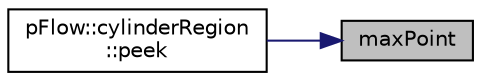 digraph "maxPoint"
{
 // LATEX_PDF_SIZE
  edge [fontname="Helvetica",fontsize="10",labelfontname="Helvetica",labelfontsize="10"];
  node [fontname="Helvetica",fontsize="10",shape=record];
  rankdir="RL";
  Node1 [label="maxPoint",height=0.2,width=0.4,color="black", fillcolor="grey75", style="filled", fontcolor="black",tooltip=" "];
  Node1 -> Node2 [dir="back",color="midnightblue",fontsize="10",style="solid",fontname="Helvetica"];
  Node2 [label="pFlow::cylinderRegion\l::peek",height=0.2,width=0.4,color="black", fillcolor="white", style="filled",URL="$classpFlow_1_1cylinderRegion.html#a742999f822100111462c25118a0ce0fe",tooltip=" "];
}
